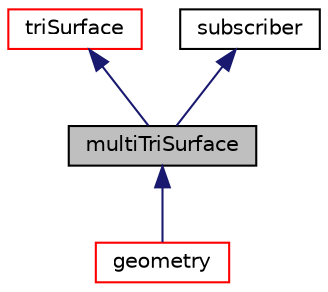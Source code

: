 digraph "multiTriSurface"
{
 // LATEX_PDF_SIZE
  edge [fontname="Helvetica",fontsize="10",labelfontname="Helvetica",labelfontsize="10"];
  node [fontname="Helvetica",fontsize="10",shape=record];
  Node1 [label="multiTriSurface",height=0.2,width=0.4,color="black", fillcolor="grey75", style="filled", fontcolor="black",tooltip=" "];
  Node2 -> Node1 [dir="back",color="midnightblue",fontsize="10",style="solid",fontname="Helvetica"];
  Node2 [label="triSurface",height=0.2,width=0.4,color="red", fillcolor="white", style="filled",URL="$classpFlow_1_1triSurface.html",tooltip=" "];
  Node6 -> Node1 [dir="back",color="midnightblue",fontsize="10",style="solid",fontname="Helvetica"];
  Node6 [label="subscriber",height=0.2,width=0.4,color="black", fillcolor="white", style="filled",URL="$classpFlow_1_1subscriber.html",tooltip=" "];
  Node1 -> Node7 [dir="back",color="midnightblue",fontsize="10",style="solid",fontname="Helvetica"];
  Node7 [label="geometry",height=0.2,width=0.4,color="red", fillcolor="white", style="filled",URL="$classpFlow_1_1geometry.html",tooltip="Base class for geometry for managing tri-surfaces, geometry motion, and surface physical properties."];
}
